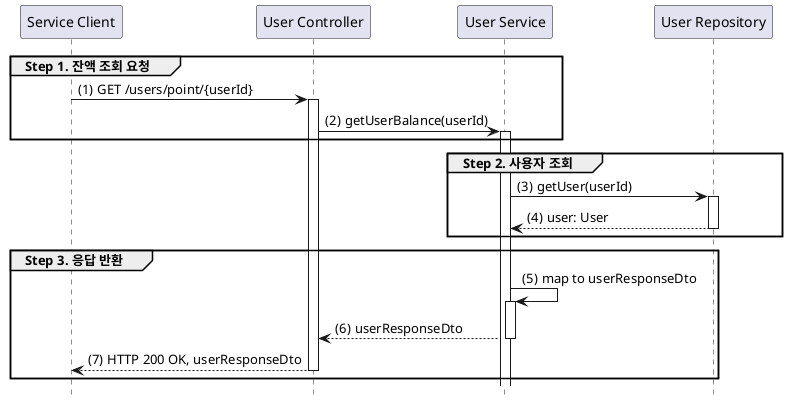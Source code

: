@startuml

hide footbox
autoactivate on

participant "Service Client" as sc
participant "User Controller" as uc
participant "User Service" as us
participant "User Repository" as ur


group Step 1. 잔액 조회 요청
    autonumber 1 "(0)"
    sc -> uc : GET /users/point/{userId}
    uc -> us : getUserBalance(userId)
end

group Step 2. 사용자 조회
    us -> ur : getUser(userId)
    ur --> us : user: User
end

group Step 3. 응답 반환
    us -> us : map to userResponseDto
    us --> uc : userResponseDto
    uc --> sc : HTTP 200 OK, userResponseDto
end

@enduml